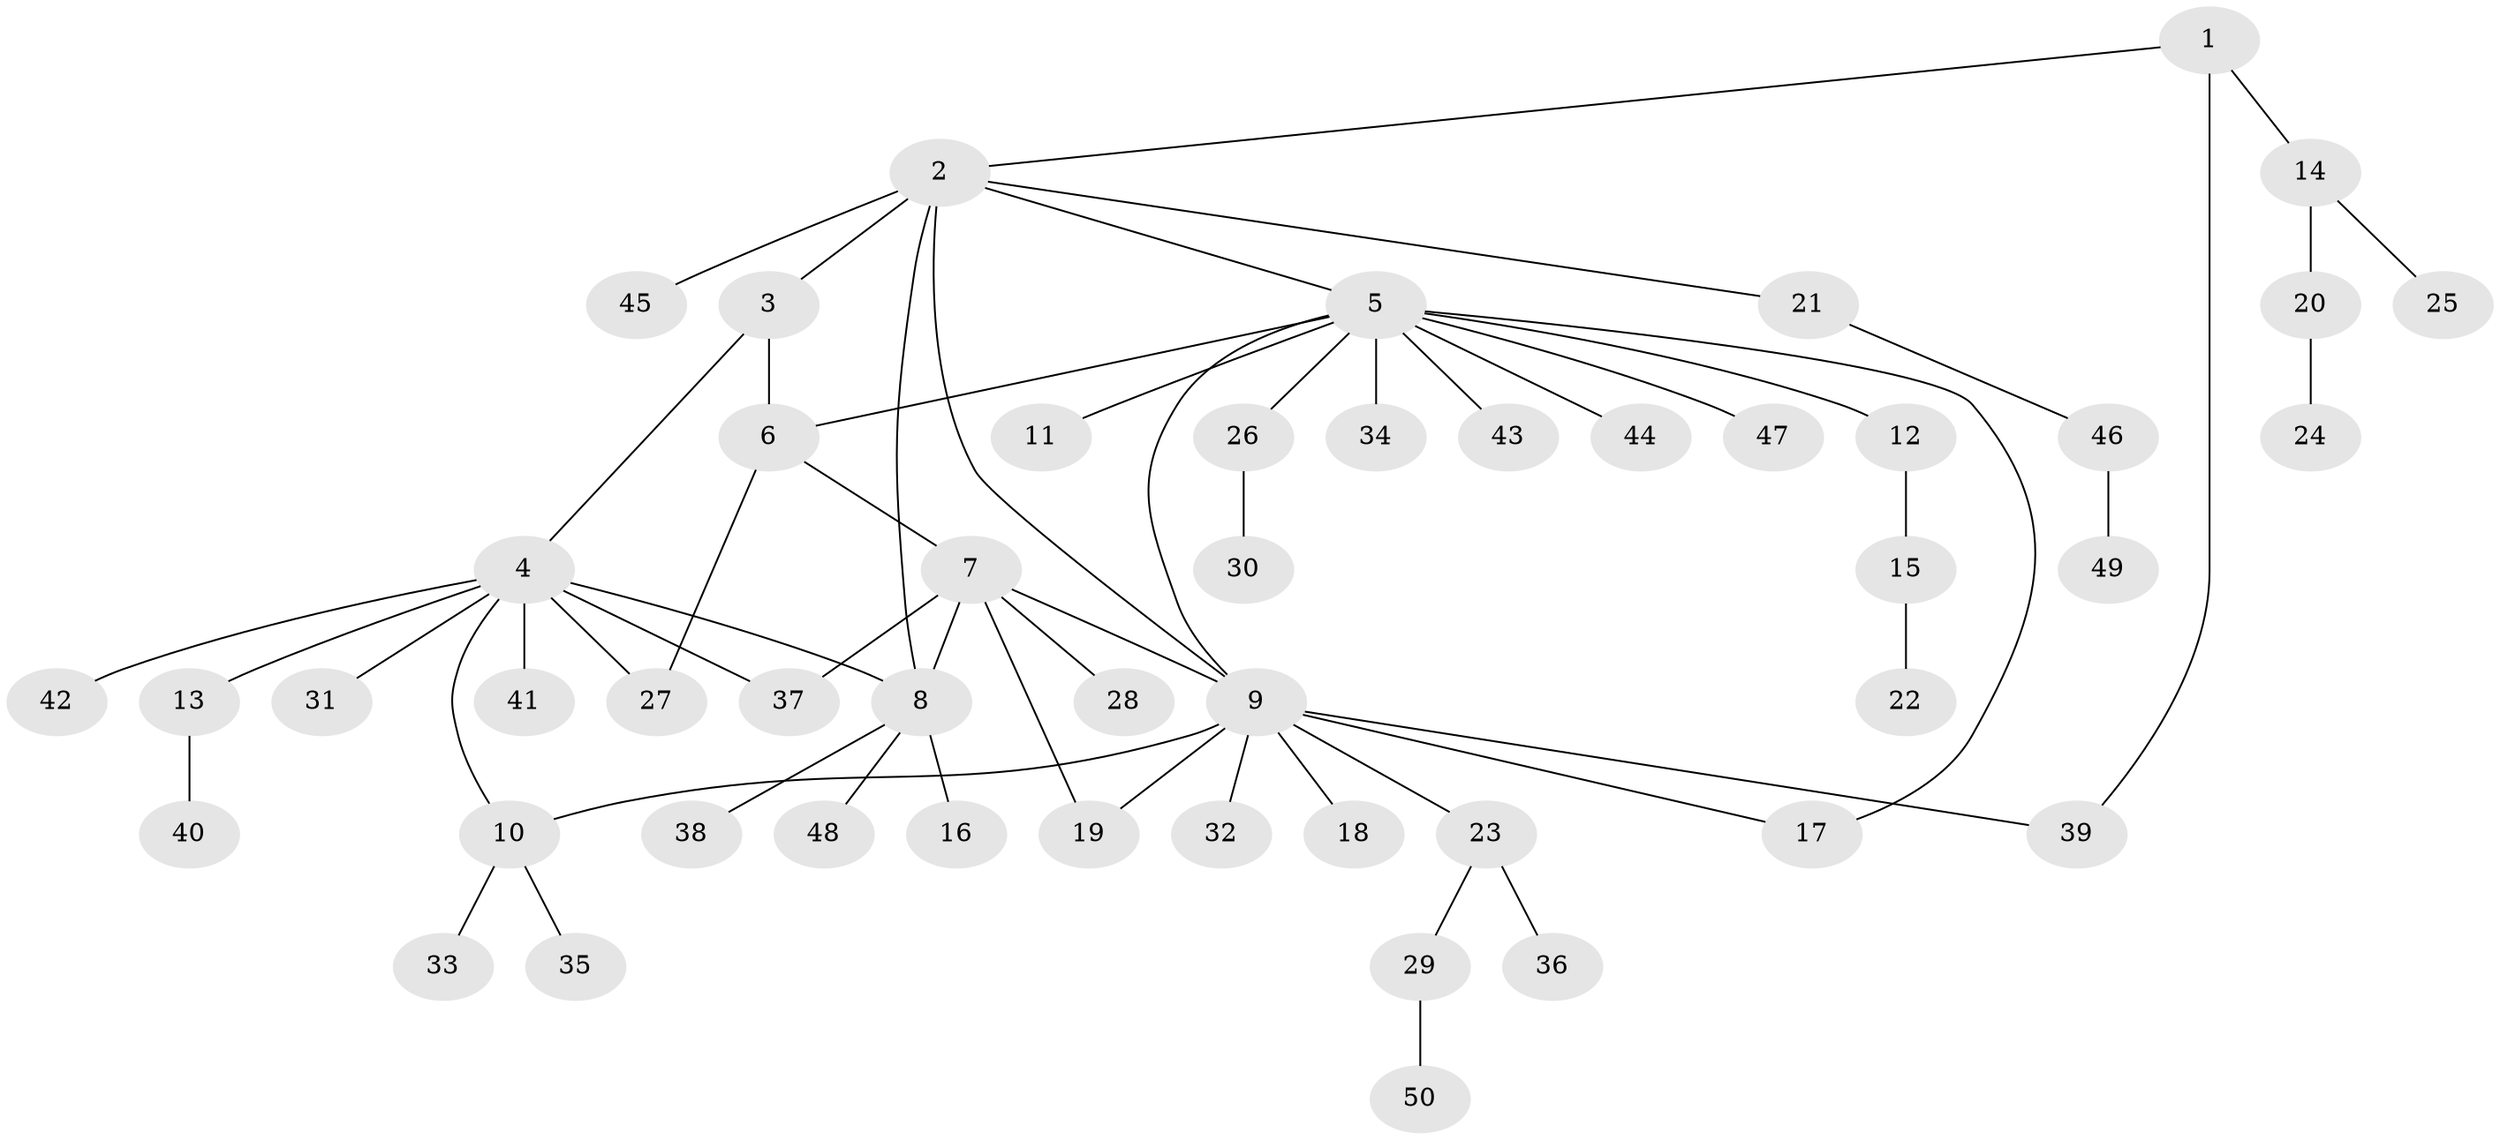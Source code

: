 // Generated by graph-tools (version 1.1) at 2025/54/03/09/25 04:54:18]
// undirected, 50 vertices, 60 edges
graph export_dot {
graph [start="1"]
  node [color=gray90,style=filled];
  1;
  2;
  3;
  4;
  5;
  6;
  7;
  8;
  9;
  10;
  11;
  12;
  13;
  14;
  15;
  16;
  17;
  18;
  19;
  20;
  21;
  22;
  23;
  24;
  25;
  26;
  27;
  28;
  29;
  30;
  31;
  32;
  33;
  34;
  35;
  36;
  37;
  38;
  39;
  40;
  41;
  42;
  43;
  44;
  45;
  46;
  47;
  48;
  49;
  50;
  1 -- 2;
  1 -- 14;
  1 -- 39;
  2 -- 3;
  2 -- 5;
  2 -- 8;
  2 -- 9;
  2 -- 21;
  2 -- 45;
  3 -- 4;
  3 -- 6;
  4 -- 8;
  4 -- 10;
  4 -- 13;
  4 -- 27;
  4 -- 31;
  4 -- 37;
  4 -- 41;
  4 -- 42;
  5 -- 6;
  5 -- 9;
  5 -- 11;
  5 -- 12;
  5 -- 17;
  5 -- 26;
  5 -- 34;
  5 -- 43;
  5 -- 44;
  5 -- 47;
  6 -- 7;
  6 -- 27;
  7 -- 8;
  7 -- 9;
  7 -- 19;
  7 -- 28;
  7 -- 37;
  8 -- 16;
  8 -- 38;
  8 -- 48;
  9 -- 10;
  9 -- 17;
  9 -- 18;
  9 -- 19;
  9 -- 23;
  9 -- 32;
  9 -- 39;
  10 -- 33;
  10 -- 35;
  12 -- 15;
  13 -- 40;
  14 -- 20;
  14 -- 25;
  15 -- 22;
  20 -- 24;
  21 -- 46;
  23 -- 29;
  23 -- 36;
  26 -- 30;
  29 -- 50;
  46 -- 49;
}
